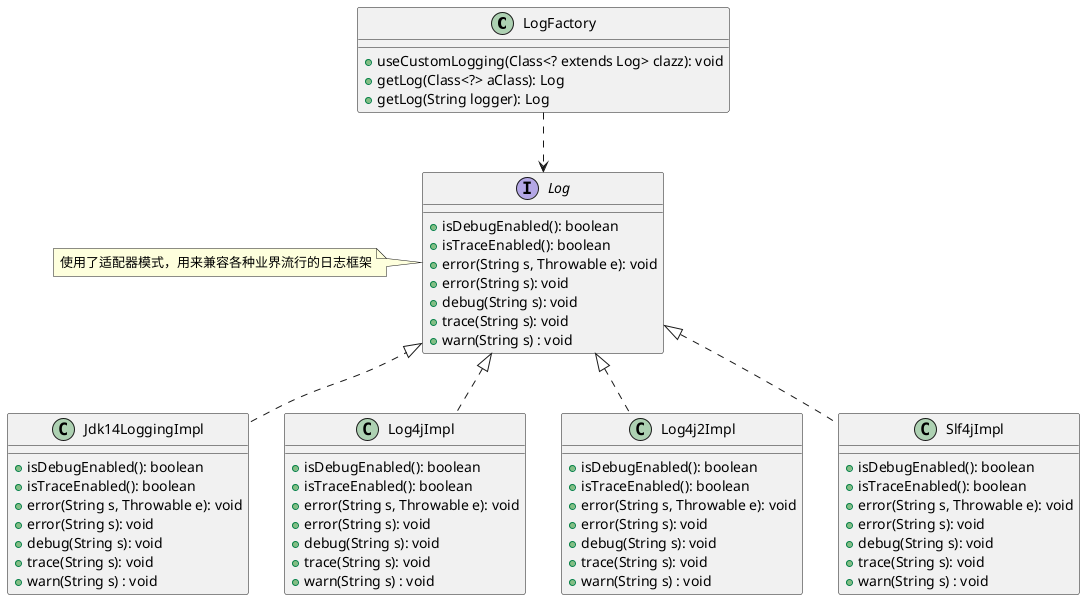 @startuml


class LogFactory {
    + useCustomLogging(Class<? extends Log> clazz): void
    + getLog(Class<?> aClass): Log
    + getLog(String logger): Log
}

interface Log {

    + isDebugEnabled(): boolean
    + isTraceEnabled(): boolean
    + error(String s, Throwable e): void
    + error(String s): void
    + debug(String s): void
    + trace(String s): void
    + warn(String s) : void
}
note left of Log: 使用了适配器模式，用来兼容各种业界流行的日志框架

class Jdk14LoggingImpl {
    + isDebugEnabled(): boolean
    + isTraceEnabled(): boolean
    + error(String s, Throwable e): void
    + error(String s): void
    + debug(String s): void
    + trace(String s): void
    + warn(String s) : void
}

class Log4jImpl {
    + isDebugEnabled(): boolean
    + isTraceEnabled(): boolean
    + error(String s, Throwable e): void
    + error(String s): void
    + debug(String s): void
    + trace(String s): void
    + warn(String s) : void
}

class Log4j2Impl {
    + isDebugEnabled(): boolean
    + isTraceEnabled(): boolean
    + error(String s, Throwable e): void
    + error(String s): void
    + debug(String s): void
    + trace(String s): void
    + warn(String s) : void
}

class Slf4jImpl {
    + isDebugEnabled(): boolean
    + isTraceEnabled(): boolean
    + error(String s, Throwable e): void
    + error(String s): void
    + debug(String s): void
    + trace(String s): void
    + warn(String s) : void
}

Log <|.. Jdk14LoggingImpl
Log <|.. Log4jImpl
Log <|.. Log4j2Impl
Log <|.. Slf4jImpl

LogFactory ..> Log

@enduml